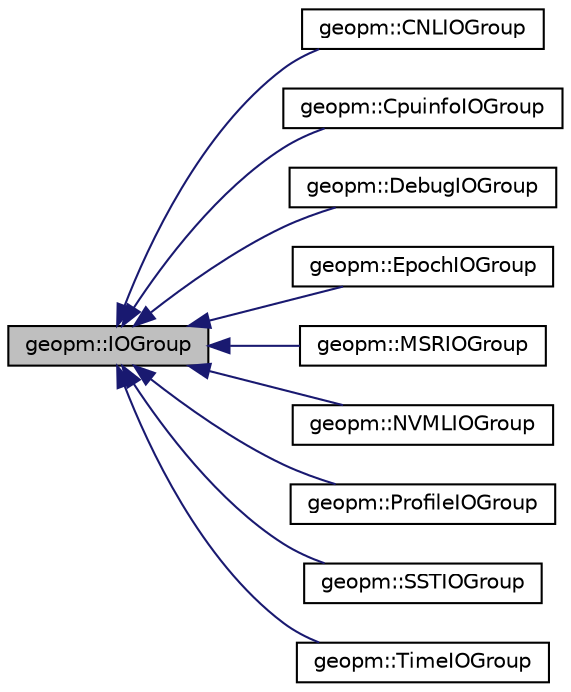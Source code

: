 digraph "geopm::IOGroup"
{
  edge [fontname="Helvetica",fontsize="10",labelfontname="Helvetica",labelfontsize="10"];
  node [fontname="Helvetica",fontsize="10",shape=record];
  rankdir="LR";
  Node0 [label="geopm::IOGroup",height=0.2,width=0.4,color="black", fillcolor="grey75", style="filled", fontcolor="black"];
  Node0 -> Node1 [dir="back",color="midnightblue",fontsize="10",style="solid",fontname="Helvetica"];
  Node1 [label="geopm::CNLIOGroup",height=0.2,width=0.4,color="black", fillcolor="white", style="filled",URL="$classgeopm_1_1_c_n_l_i_o_group.html",tooltip="IOGroup that wraps interfaces to Compute Node Linux. "];
  Node0 -> Node2 [dir="back",color="midnightblue",fontsize="10",style="solid",fontname="Helvetica"];
  Node2 [label="geopm::CpuinfoIOGroup",height=0.2,width=0.4,color="black", fillcolor="white", style="filled",URL="$classgeopm_1_1_cpuinfo_i_o_group.html",tooltip="IOGroup that provides constants for CPU frequency limits as signals for PlatformIO. "];
  Node0 -> Node3 [dir="back",color="midnightblue",fontsize="10",style="solid",fontname="Helvetica"];
  Node3 [label="geopm::DebugIOGroup",height=0.2,width=0.4,color="black", fillcolor="white", style="filled",URL="$classgeopm_1_1_debug_i_o_group.html",tooltip="IOGroup that Agents can use to expose internal values. "];
  Node0 -> Node4 [dir="back",color="midnightblue",fontsize="10",style="solid",fontname="Helvetica"];
  Node4 [label="geopm::EpochIOGroup",height=0.2,width=0.4,color="black", fillcolor="white", style="filled",URL="$classgeopm_1_1_epoch_i_o_group.html"];
  Node0 -> Node5 [dir="back",color="midnightblue",fontsize="10",style="solid",fontname="Helvetica"];
  Node5 [label="geopm::MSRIOGroup",height=0.2,width=0.4,color="black", fillcolor="white", style="filled",URL="$classgeopm_1_1_m_s_r_i_o_group.html",tooltip="IOGroup that provides signals and controls based on MSRs. "];
  Node0 -> Node6 [dir="back",color="midnightblue",fontsize="10",style="solid",fontname="Helvetica"];
  Node6 [label="geopm::NVMLIOGroup",height=0.2,width=0.4,color="black", fillcolor="white", style="filled",URL="$classgeopm_1_1_n_v_m_l_i_o_group.html",tooltip="IOGroup that provides signals and controls for NVML Accelerators. "];
  Node0 -> Node7 [dir="back",color="midnightblue",fontsize="10",style="solid",fontname="Helvetica"];
  Node7 [label="geopm::ProfileIOGroup",height=0.2,width=0.4,color="black", fillcolor="white", style="filled",URL="$classgeopm_1_1_profile_i_o_group.html",tooltip="IOGroup that provides signals from the application. "];
  Node0 -> Node8 [dir="back",color="midnightblue",fontsize="10",style="solid",fontname="Helvetica"];
  Node8 [label="geopm::SSTIOGroup",height=0.2,width=0.4,color="black", fillcolor="white", style="filled",URL="$classgeopm_1_1_s_s_t_i_o_group.html",tooltip="IOGroup that provides a signal for the time since GEOPM startup. "];
  Node0 -> Node9 [dir="back",color="midnightblue",fontsize="10",style="solid",fontname="Helvetica"];
  Node9 [label="geopm::TimeIOGroup",height=0.2,width=0.4,color="black", fillcolor="white", style="filled",URL="$classgeopm_1_1_time_i_o_group.html",tooltip="IOGroup that provides a signal for the time since GEOPM startup. "];
}
